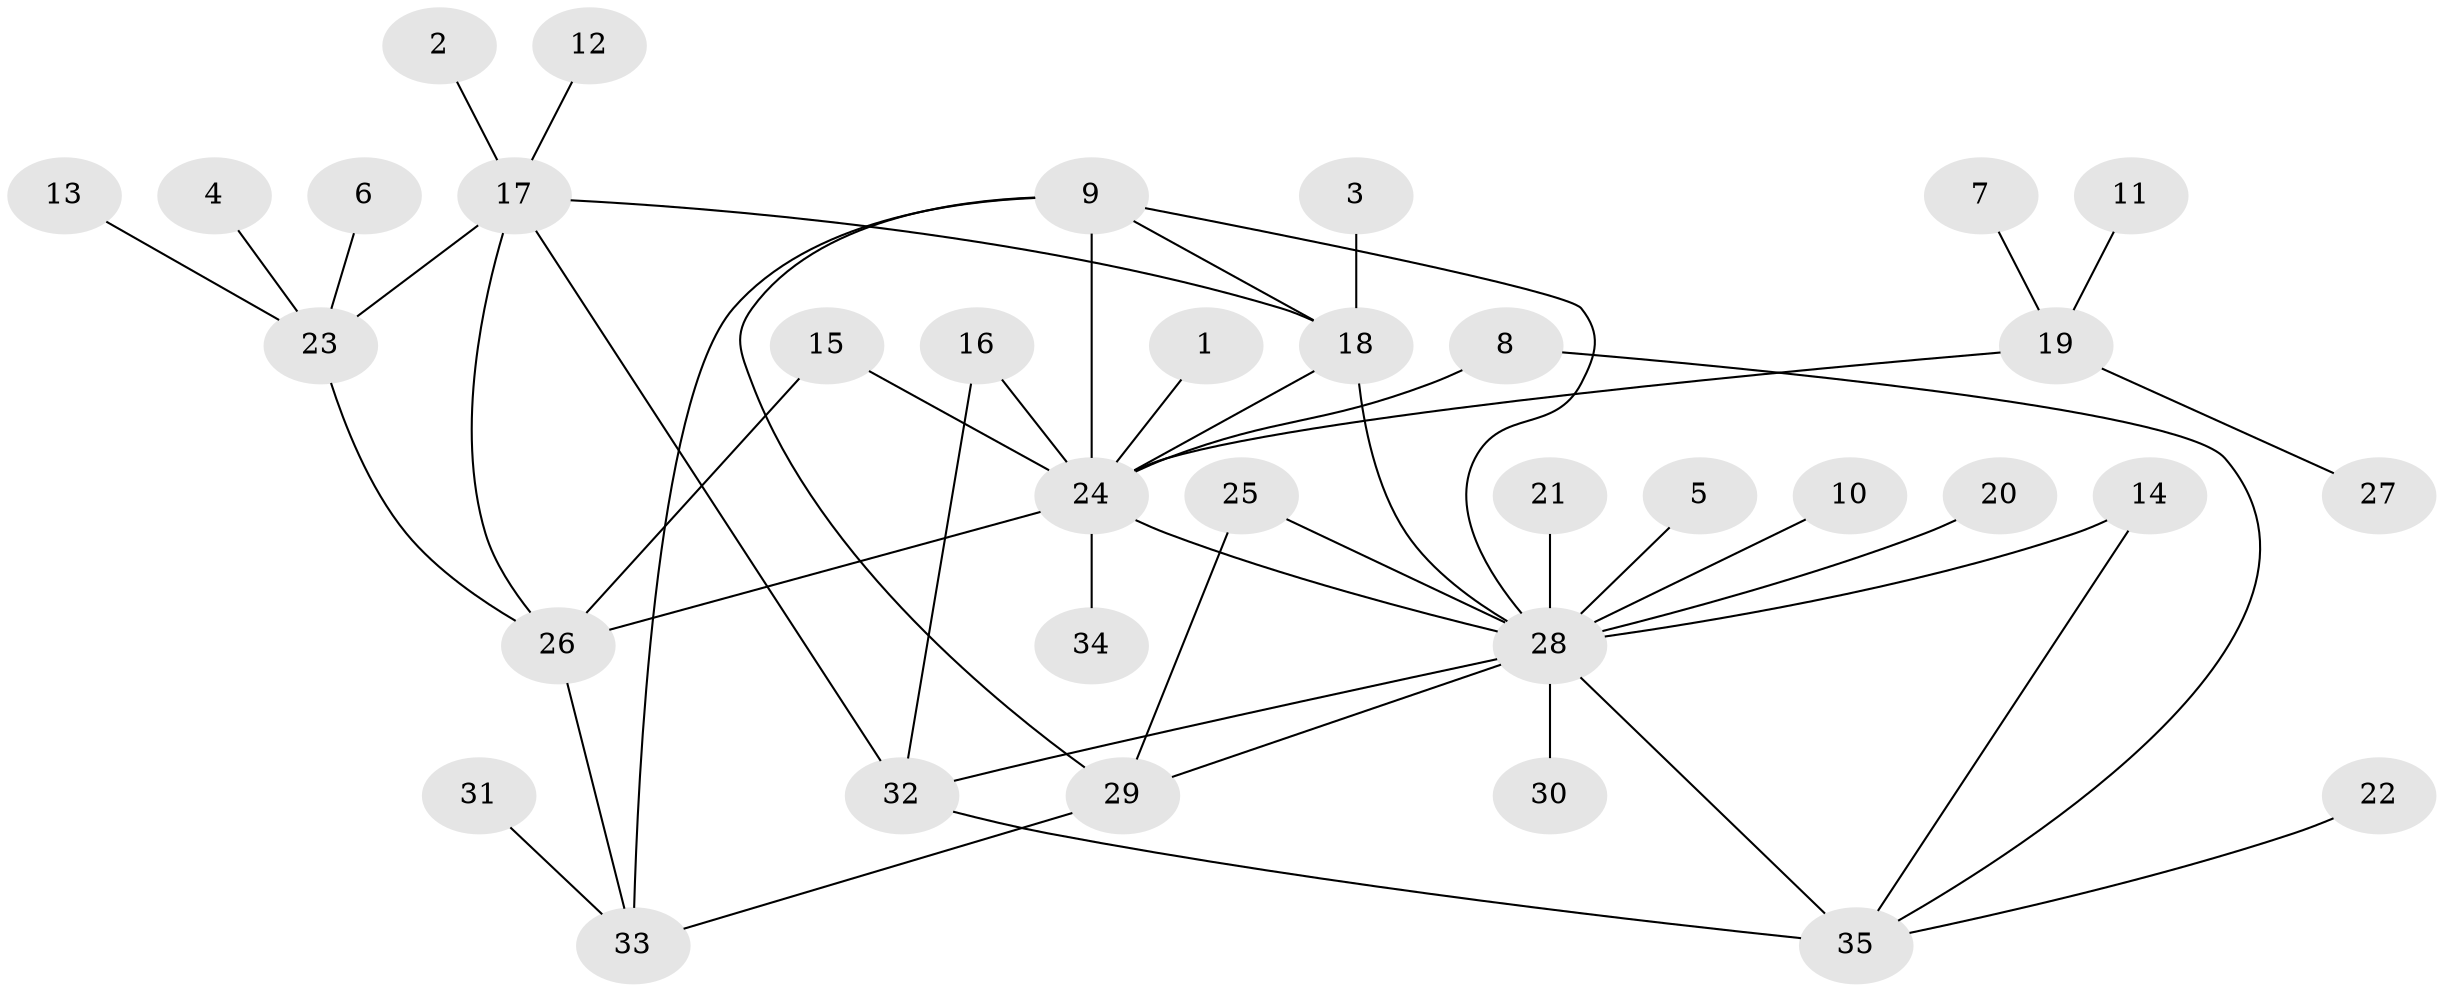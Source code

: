 // original degree distribution, {6: 0.07142857142857142, 7: 0.04285714285714286, 8: 0.014285714285714285, 4: 0.04285714285714286, 5: 0.04285714285714286, 12: 0.014285714285714285, 2: 0.2, 1: 0.5285714285714286, 3: 0.04285714285714286}
// Generated by graph-tools (version 1.1) at 2025/50/03/09/25 03:50:26]
// undirected, 35 vertices, 49 edges
graph export_dot {
graph [start="1"]
  node [color=gray90,style=filled];
  1;
  2;
  3;
  4;
  5;
  6;
  7;
  8;
  9;
  10;
  11;
  12;
  13;
  14;
  15;
  16;
  17;
  18;
  19;
  20;
  21;
  22;
  23;
  24;
  25;
  26;
  27;
  28;
  29;
  30;
  31;
  32;
  33;
  34;
  35;
  1 -- 24 [weight=1.0];
  2 -- 17 [weight=1.0];
  3 -- 18 [weight=1.0];
  4 -- 23 [weight=1.0];
  5 -- 28 [weight=1.0];
  6 -- 23 [weight=1.0];
  7 -- 19 [weight=1.0];
  8 -- 24 [weight=1.0];
  8 -- 35 [weight=1.0];
  9 -- 18 [weight=1.0];
  9 -- 24 [weight=1.0];
  9 -- 28 [weight=1.0];
  9 -- 29 [weight=1.0];
  9 -- 33 [weight=1.0];
  10 -- 28 [weight=1.0];
  11 -- 19 [weight=1.0];
  12 -- 17 [weight=1.0];
  13 -- 23 [weight=1.0];
  14 -- 28 [weight=1.0];
  14 -- 35 [weight=1.0];
  15 -- 24 [weight=1.0];
  15 -- 26 [weight=1.0];
  16 -- 24 [weight=1.0];
  16 -- 32 [weight=1.0];
  17 -- 18 [weight=1.0];
  17 -- 23 [weight=1.0];
  17 -- 26 [weight=1.0];
  17 -- 32 [weight=1.0];
  18 -- 24 [weight=1.0];
  18 -- 28 [weight=1.0];
  19 -- 24 [weight=1.0];
  19 -- 27 [weight=1.0];
  20 -- 28 [weight=1.0];
  21 -- 28 [weight=1.0];
  22 -- 35 [weight=1.0];
  23 -- 26 [weight=1.0];
  24 -- 26 [weight=1.0];
  24 -- 28 [weight=1.0];
  24 -- 34 [weight=1.0];
  25 -- 28 [weight=1.0];
  25 -- 29 [weight=1.0];
  26 -- 33 [weight=1.0];
  28 -- 29 [weight=1.0];
  28 -- 30 [weight=1.0];
  28 -- 32 [weight=1.0];
  28 -- 35 [weight=2.0];
  29 -- 33 [weight=1.0];
  31 -- 33 [weight=1.0];
  32 -- 35 [weight=1.0];
}
